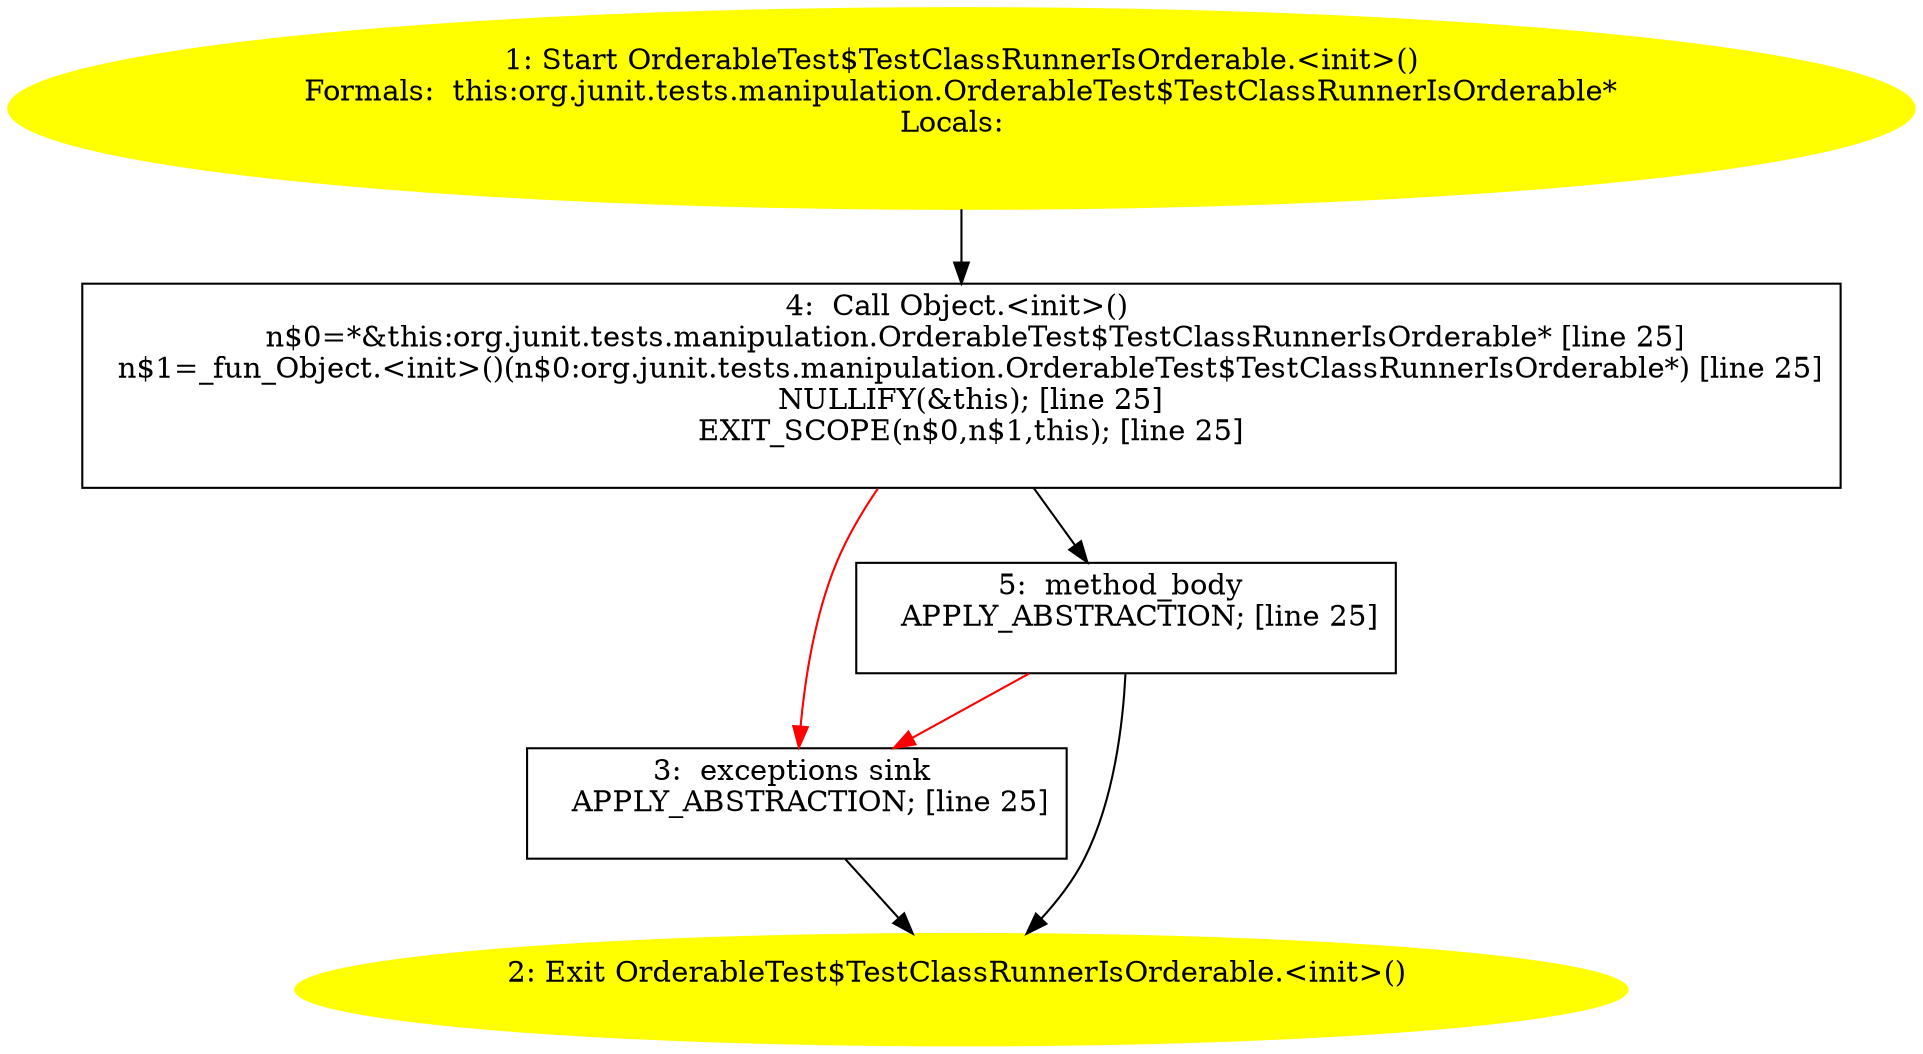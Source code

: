 /* @generated */
digraph cfg {
"org.junit.tests.manipulation.OrderableTest$TestClassRunnerIsOrderable.<init>().eba23023f2209bceb577caf3146017af_1" [label="1: Start OrderableTest$TestClassRunnerIsOrderable.<init>()\nFormals:  this:org.junit.tests.manipulation.OrderableTest$TestClassRunnerIsOrderable*\nLocals:  \n  " color=yellow style=filled]
	

	 "org.junit.tests.manipulation.OrderableTest$TestClassRunnerIsOrderable.<init>().eba23023f2209bceb577caf3146017af_1" -> "org.junit.tests.manipulation.OrderableTest$TestClassRunnerIsOrderable.<init>().eba23023f2209bceb577caf3146017af_4" ;
"org.junit.tests.manipulation.OrderableTest$TestClassRunnerIsOrderable.<init>().eba23023f2209bceb577caf3146017af_2" [label="2: Exit OrderableTest$TestClassRunnerIsOrderable.<init>() \n  " color=yellow style=filled]
	

"org.junit.tests.manipulation.OrderableTest$TestClassRunnerIsOrderable.<init>().eba23023f2209bceb577caf3146017af_3" [label="3:  exceptions sink \n   APPLY_ABSTRACTION; [line 25]\n " shape="box"]
	

	 "org.junit.tests.manipulation.OrderableTest$TestClassRunnerIsOrderable.<init>().eba23023f2209bceb577caf3146017af_3" -> "org.junit.tests.manipulation.OrderableTest$TestClassRunnerIsOrderable.<init>().eba23023f2209bceb577caf3146017af_2" ;
"org.junit.tests.manipulation.OrderableTest$TestClassRunnerIsOrderable.<init>().eba23023f2209bceb577caf3146017af_4" [label="4:  Call Object.<init>() \n   n$0=*&this:org.junit.tests.manipulation.OrderableTest$TestClassRunnerIsOrderable* [line 25]\n  n$1=_fun_Object.<init>()(n$0:org.junit.tests.manipulation.OrderableTest$TestClassRunnerIsOrderable*) [line 25]\n  NULLIFY(&this); [line 25]\n  EXIT_SCOPE(n$0,n$1,this); [line 25]\n " shape="box"]
	

	 "org.junit.tests.manipulation.OrderableTest$TestClassRunnerIsOrderable.<init>().eba23023f2209bceb577caf3146017af_4" -> "org.junit.tests.manipulation.OrderableTest$TestClassRunnerIsOrderable.<init>().eba23023f2209bceb577caf3146017af_5" ;
	 "org.junit.tests.manipulation.OrderableTest$TestClassRunnerIsOrderable.<init>().eba23023f2209bceb577caf3146017af_4" -> "org.junit.tests.manipulation.OrderableTest$TestClassRunnerIsOrderable.<init>().eba23023f2209bceb577caf3146017af_3" [color="red" ];
"org.junit.tests.manipulation.OrderableTest$TestClassRunnerIsOrderable.<init>().eba23023f2209bceb577caf3146017af_5" [label="5:  method_body \n   APPLY_ABSTRACTION; [line 25]\n " shape="box"]
	

	 "org.junit.tests.manipulation.OrderableTest$TestClassRunnerIsOrderable.<init>().eba23023f2209bceb577caf3146017af_5" -> "org.junit.tests.manipulation.OrderableTest$TestClassRunnerIsOrderable.<init>().eba23023f2209bceb577caf3146017af_2" ;
	 "org.junit.tests.manipulation.OrderableTest$TestClassRunnerIsOrderable.<init>().eba23023f2209bceb577caf3146017af_5" -> "org.junit.tests.manipulation.OrderableTest$TestClassRunnerIsOrderable.<init>().eba23023f2209bceb577caf3146017af_3" [color="red" ];
}
